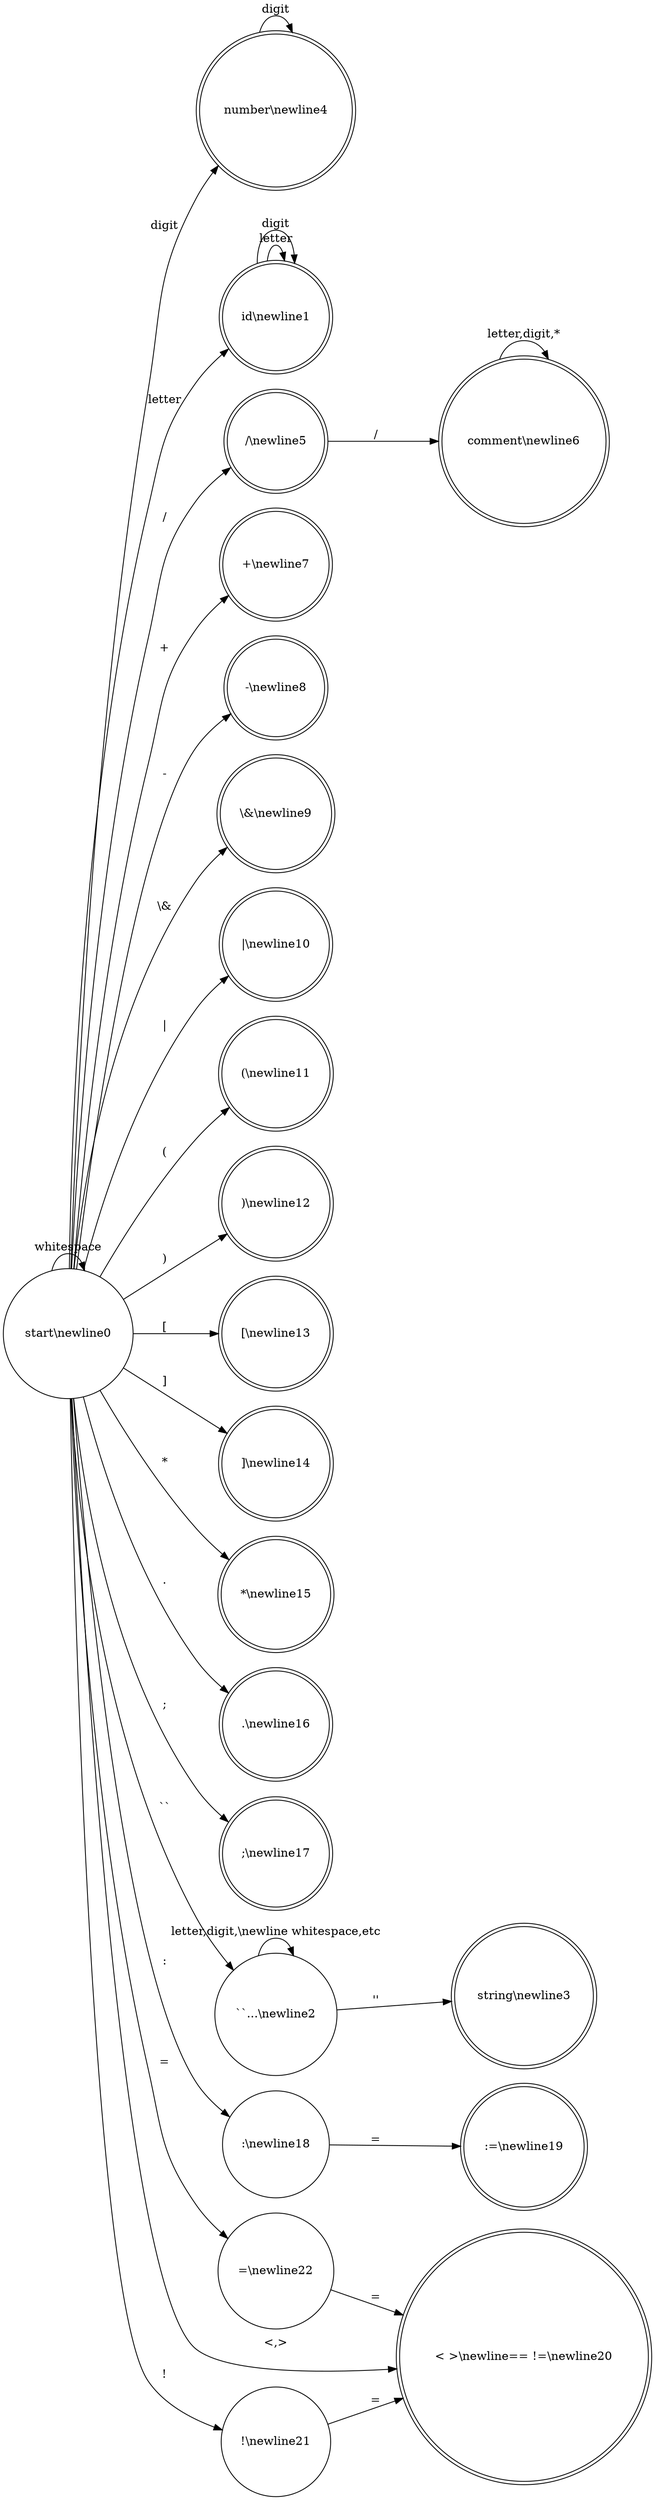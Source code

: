 digraph G {
    rankdir=LR
    node [shape = doublecircle];
//FINAL STATES
    number [label = "number\\newline4"];
    id [label="id\\newline1"];
    string [label="string\\newline3"] ;
    comment [label="comment\\newline6"];
    slash [label="/\\newline5"]
    add [label="+\\newline7"];
    sub [label="-\\newline8"];
    bitand [label="\\&\\newline9"];
    bitor [label="|\\newline10"];
    lparen [label="(\\newline11"];
    rparen [label=")\\newline12"];
    lbracket [label="[\\newline13"];
    rbracket [label="]\\newline14"];
    asterisk [label="*\\newline15"];
    period [label=".\\newline16"];
    semicolon [label=";\\newline17"];
    assign [label=":=\\newline19"];
    relop [label="< >\\newline== !=\\newline20"]

    node [shape=circle]
// Intermediate States
    start [label = "start\\newline0"];
    "``" [label = "``...\\newline2"];
    colon [label=":\\newline18"];
    exclaim [label="!\\newline21"];
    equal [label="=\\newline22"];

    edge [label=a]
    edge [texmode="math"]

    start->id [label=letter]
    id->id [label=letter]
    id->id [label=digit]
//    id->start [label="\\\\lambda"]

    start->number [label=digit]
    number->number [label=digit]
//    number->start [label="\\\\lambda"]

    start->slash [label="/"]
    slash->comment [label="/"]
    comment->comment [label="letter,digit,*"]
//    comment->start [label=newline]

    start->start [label=whitespace]

    start->"``" [label="``"]
    "``"->"``" [label="letter,digit,\\newline whitespace,etc"]
    "``"->string [label="''"]

    start->add[label="+"]
    start->sub[label="-"]

    start->bitand [label="\\&"]
    start->bitor [label="|"]
    start->lparen [label="("]
    start->rparen [label=")"]
    start->lbracket [label="["]
    start->rbracket [label="]"]

    start->asterisk [label="*"]
    start->period [label="."]
    start->semicolon [label=";"]

    start->colon [label=":"]
    colon->assign [label="="]

    start->relop [label="<,>"]
    start->equal [label="="]
    start->exclaim [label="!"]
    equal->relop [label="="]
    exclaim->relop [label="="]
}
